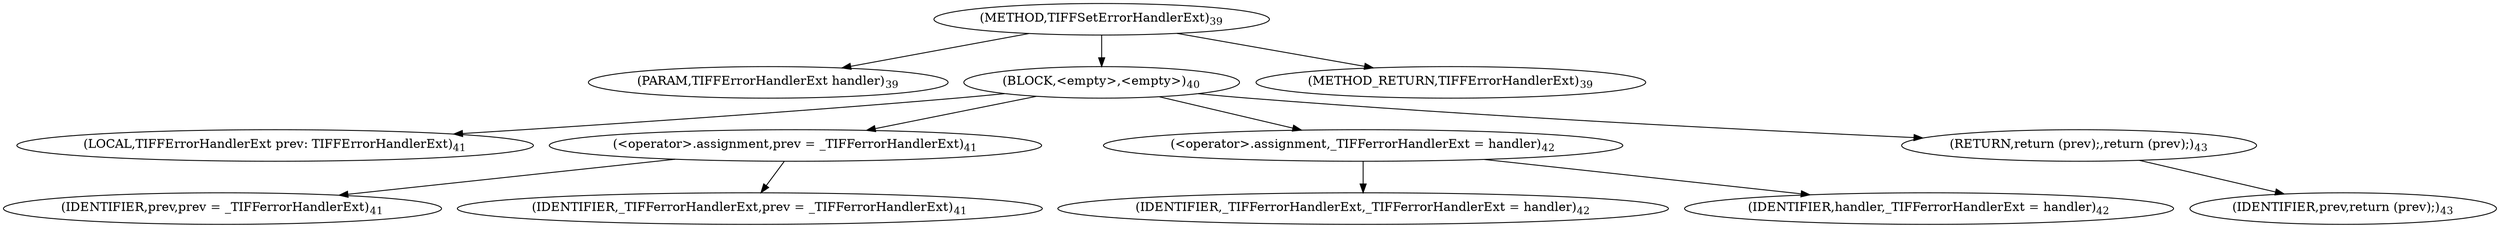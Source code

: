 digraph "TIFFSetErrorHandlerExt" {  
"10659" [label = <(METHOD,TIFFSetErrorHandlerExt)<SUB>39</SUB>> ]
"10660" [label = <(PARAM,TIFFErrorHandlerExt handler)<SUB>39</SUB>> ]
"10661" [label = <(BLOCK,&lt;empty&gt;,&lt;empty&gt;)<SUB>40</SUB>> ]
"10662" [label = <(LOCAL,TIFFErrorHandlerExt prev: TIFFErrorHandlerExt)<SUB>41</SUB>> ]
"10663" [label = <(&lt;operator&gt;.assignment,prev = _TIFFerrorHandlerExt)<SUB>41</SUB>> ]
"10664" [label = <(IDENTIFIER,prev,prev = _TIFFerrorHandlerExt)<SUB>41</SUB>> ]
"10665" [label = <(IDENTIFIER,_TIFFerrorHandlerExt,prev = _TIFFerrorHandlerExt)<SUB>41</SUB>> ]
"10666" [label = <(&lt;operator&gt;.assignment,_TIFFerrorHandlerExt = handler)<SUB>42</SUB>> ]
"10667" [label = <(IDENTIFIER,_TIFFerrorHandlerExt,_TIFFerrorHandlerExt = handler)<SUB>42</SUB>> ]
"10668" [label = <(IDENTIFIER,handler,_TIFFerrorHandlerExt = handler)<SUB>42</SUB>> ]
"10669" [label = <(RETURN,return (prev);,return (prev);)<SUB>43</SUB>> ]
"10670" [label = <(IDENTIFIER,prev,return (prev);)<SUB>43</SUB>> ]
"10671" [label = <(METHOD_RETURN,TIFFErrorHandlerExt)<SUB>39</SUB>> ]
  "10659" -> "10660" 
  "10659" -> "10661" 
  "10659" -> "10671" 
  "10661" -> "10662" 
  "10661" -> "10663" 
  "10661" -> "10666" 
  "10661" -> "10669" 
  "10663" -> "10664" 
  "10663" -> "10665" 
  "10666" -> "10667" 
  "10666" -> "10668" 
  "10669" -> "10670" 
}
